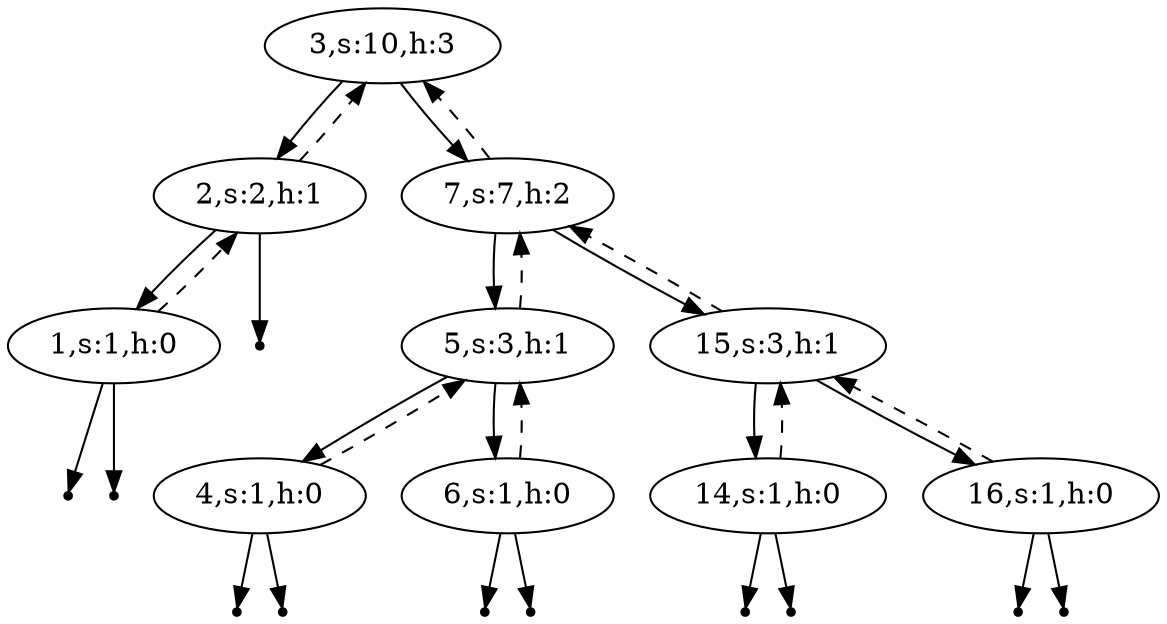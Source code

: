 digraph Blahblah{
{rank = same ; "3"};
nulll1 [shape=point];
1 -> nulll1;
1[label="1,s:1,h:0"];
1 -> 2[style=dashed];
nullr1 [shape=point];
1 -> nullr1;
2 -> 1;
2[label="2,s:2,h:1"];
2 -> 3[style=dashed];
nullr2 [shape=point];
2 -> nullr2;
3 -> 2;
3[label="3,s:10,h:3"];
nulll4 [shape=point];
4 -> nulll4;
4[label="4,s:1,h:0"];
4 -> 5[style=dashed];
nullr4 [shape=point];
4 -> nullr4;
5 -> 4;
5[label="5,s:3,h:1"];
5 -> 7[style=dashed];
nulll6 [shape=point];
6 -> nulll6;
6[label="6,s:1,h:0"];
6 -> 5[style=dashed];
nullr6 [shape=point];
6 -> nullr6;
5 -> 6;
7 -> 5;
7[label="7,s:7,h:2"];
7 -> 3[style=dashed];
nulll14 [shape=point];
14 -> nulll14;
14[label="14,s:1,h:0"];
14 -> 15[style=dashed];
nullr14 [shape=point];
14 -> nullr14;
15 -> 14;
15[label="15,s:3,h:1"];
15 -> 7[style=dashed];
nulll16 [shape=point];
16 -> nulll16;
16[label="16,s:1,h:0"];
16 -> 15[style=dashed];
nullr16 [shape=point];
16 -> nullr16;
15 -> 16;
7 -> 15;
3 -> 7;
}